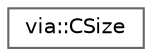 digraph "Graphical Class Hierarchy"
{
 // LATEX_PDF_SIZE
  bgcolor="transparent";
  edge [fontname=Helvetica,fontsize=10,labelfontname=Helvetica,labelfontsize=10];
  node [fontname=Helvetica,fontsize=10,shape=box,height=0.2,width=0.4];
  rankdir="LR";
  Node0 [id="Node000000",label="via::CSize",height=0.2,width=0.4,color="grey40", fillcolor="white", style="filled",URL="$structvia_1_1CSize.html",tooltip=" "];
}
